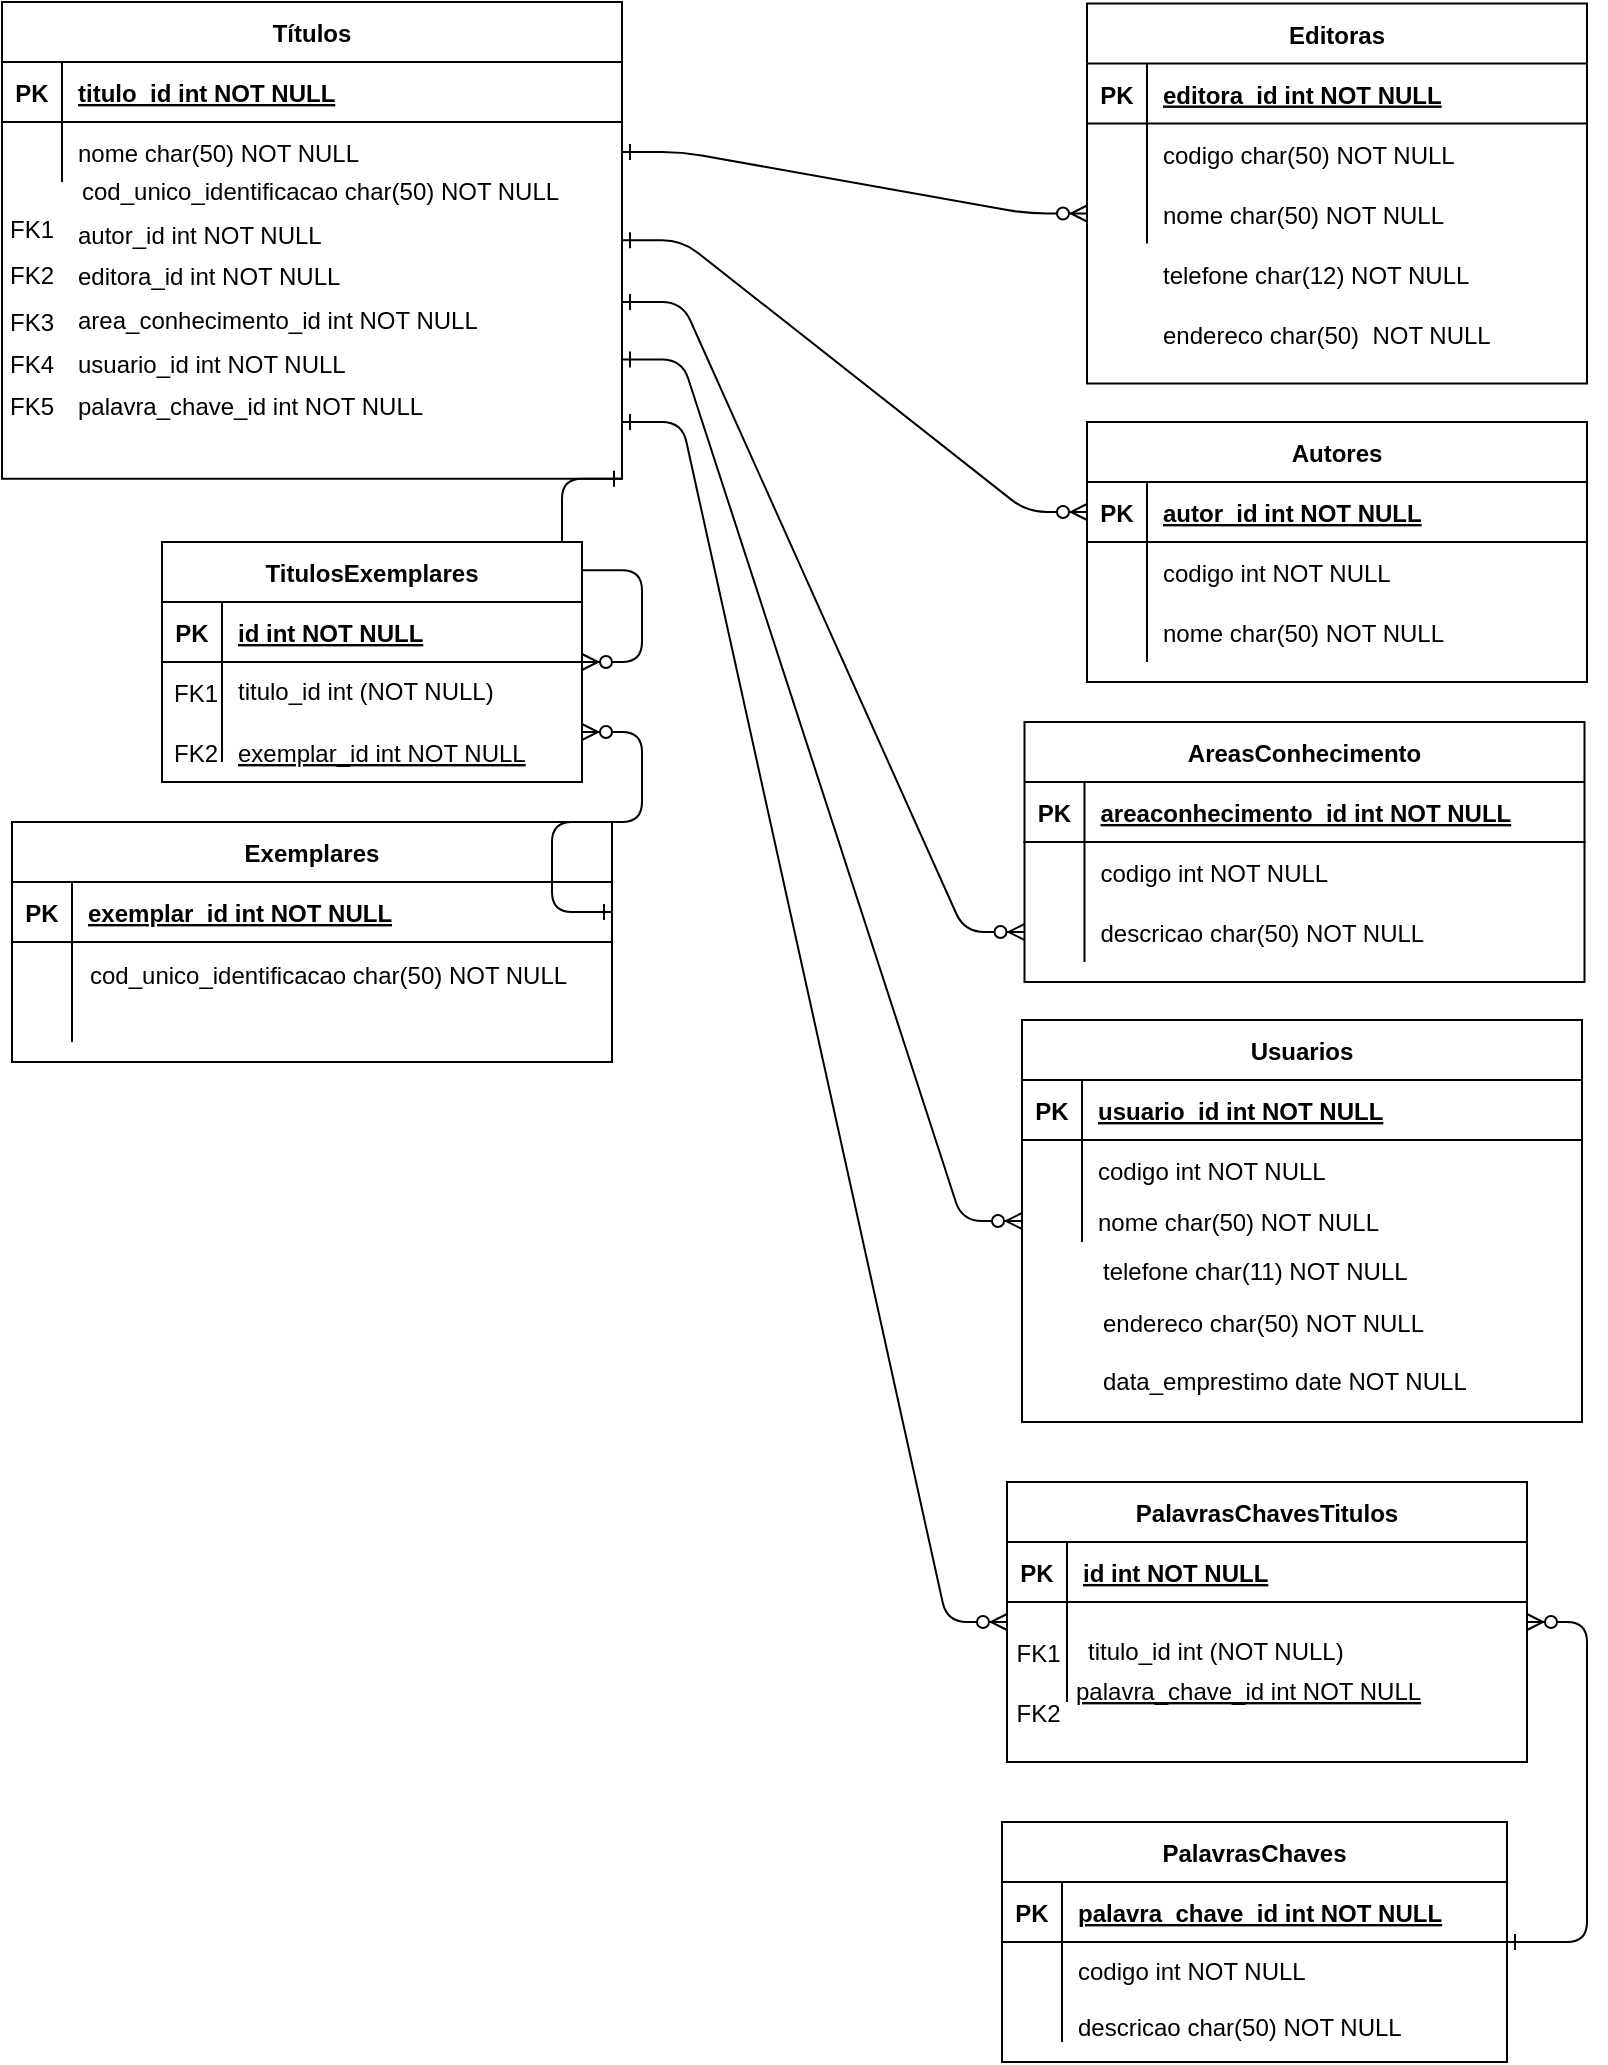 <mxfile version="13.5.3" type="github" pages="2">
  <diagram id="R2lEEEUBdFMjLlhIrx00" name="Page-1">
    <mxGraphModel dx="1102" dy="622" grid="1" gridSize="10" guides="1" tooltips="1" connect="1" arrows="1" fold="1" page="1" pageScale="1" pageWidth="850" pageHeight="1100" math="0" shadow="0" extFonts="Permanent Marker^https://fonts.googleapis.com/css?family=Permanent+Marker">
      <root>
        <mxCell id="0" />
        <mxCell id="1" parent="0" />
        <mxCell id="2pI7IWX8kXrqiCSa6rN7-24" value="" style="group" vertex="1" connectable="0" parent="1">
          <mxGeometry x="30" y="20" width="310" height="260" as="geometry" />
        </mxCell>
        <mxCell id="y-P4McXeMQRXRxNzkSaC-49" value="" style="group" vertex="1" connectable="0" parent="2pI7IWX8kXrqiCSa6rN7-24">
          <mxGeometry width="310" height="238.333" as="geometry" />
        </mxCell>
        <mxCell id="2pI7IWX8kXrqiCSa6rN7-5" value="FK1" style="shape=partialRectangle;overflow=hidden;connectable=0;fillColor=none;top=0;left=0;bottom=0;right=0;" vertex="1" parent="y-P4McXeMQRXRxNzkSaC-49">
          <mxGeometry y="96.667" width="30" height="32.5" as="geometry" />
        </mxCell>
        <mxCell id="2pI7IWX8kXrqiCSa6rN7-4" value="autor_id int NOT NULL" style="shape=partialRectangle;overflow=hidden;connectable=0;fillColor=none;top=0;left=0;bottom=0;right=0;align=left;spacingLeft=6;fontStyle=0" vertex="1" parent="y-P4McXeMQRXRxNzkSaC-49">
          <mxGeometry x="30" y="99.75" width="220" height="32.5" as="geometry" />
        </mxCell>
        <mxCell id="2pI7IWX8kXrqiCSa6rN7-6" value="FK2" style="shape=partialRectangle;overflow=hidden;connectable=0;fillColor=none;top=0;left=0;bottom=0;right=0;" vertex="1" parent="y-P4McXeMQRXRxNzkSaC-49">
          <mxGeometry y="119.917" width="30" height="32.5" as="geometry" />
        </mxCell>
        <mxCell id="2pI7IWX8kXrqiCSa6rN7-7" value="editora_id int NOT NULL" style="shape=partialRectangle;overflow=hidden;connectable=0;fillColor=none;top=0;left=0;bottom=0;right=0;align=left;spacingLeft=6;fontStyle=0" vertex="1" parent="y-P4McXeMQRXRxNzkSaC-49">
          <mxGeometry x="30" y="120" width="220" height="32.5" as="geometry" />
        </mxCell>
        <mxCell id="C-vyLk0tnHw3VtMMgP7b-23" value="Títulos" style="shape=table;startSize=30;container=1;collapsible=1;childLayout=tableLayout;fixedRows=1;rowLines=0;fontStyle=1;align=center;resizeLast=1;" parent="y-P4McXeMQRXRxNzkSaC-49" vertex="1">
          <mxGeometry width="310" height="238.333" as="geometry">
            <mxRectangle x="120" y="120" width="100" height="30" as="alternateBounds" />
          </mxGeometry>
        </mxCell>
        <mxCell id="C-vyLk0tnHw3VtMMgP7b-24" value="" style="shape=partialRectangle;collapsible=0;dropTarget=0;pointerEvents=0;fillColor=none;points=[[0,0.5],[1,0.5]];portConstraint=eastwest;top=0;left=0;right=0;bottom=1;" parent="C-vyLk0tnHw3VtMMgP7b-23" vertex="1">
          <mxGeometry y="30" width="310" height="30" as="geometry" />
        </mxCell>
        <mxCell id="C-vyLk0tnHw3VtMMgP7b-25" value="PK" style="shape=partialRectangle;overflow=hidden;connectable=0;fillColor=none;top=0;left=0;bottom=0;right=0;fontStyle=1;" parent="C-vyLk0tnHw3VtMMgP7b-24" vertex="1">
          <mxGeometry width="30" height="30" as="geometry" />
        </mxCell>
        <mxCell id="C-vyLk0tnHw3VtMMgP7b-26" value="titulo_id int NOT NULL " style="shape=partialRectangle;overflow=hidden;connectable=0;fillColor=none;top=0;left=0;bottom=0;right=0;align=left;spacingLeft=6;fontStyle=5;" parent="C-vyLk0tnHw3VtMMgP7b-24" vertex="1">
          <mxGeometry x="30" width="280" height="30" as="geometry" />
        </mxCell>
        <mxCell id="C-vyLk0tnHw3VtMMgP7b-27" value="" style="shape=partialRectangle;collapsible=0;dropTarget=0;pointerEvents=0;fillColor=none;points=[[0,0.5],[1,0.5]];portConstraint=eastwest;top=0;left=0;right=0;bottom=0;" parent="C-vyLk0tnHw3VtMMgP7b-23" vertex="1">
          <mxGeometry y="60" width="310" height="30" as="geometry" />
        </mxCell>
        <mxCell id="C-vyLk0tnHw3VtMMgP7b-28" value="" style="shape=partialRectangle;overflow=hidden;connectable=0;fillColor=none;top=0;left=0;bottom=0;right=0;" parent="C-vyLk0tnHw3VtMMgP7b-27" vertex="1">
          <mxGeometry width="30" height="30" as="geometry" />
        </mxCell>
        <mxCell id="C-vyLk0tnHw3VtMMgP7b-29" value="nome char(50) NOT NULL" style="shape=partialRectangle;overflow=hidden;connectable=0;fillColor=none;top=0;left=0;bottom=0;right=0;align=left;spacingLeft=6;" parent="C-vyLk0tnHw3VtMMgP7b-27" vertex="1">
          <mxGeometry x="30" width="280" height="30" as="geometry" />
        </mxCell>
        <mxCell id="2pI7IWX8kXrqiCSa6rN7-8" value="FK3" style="shape=partialRectangle;overflow=hidden;connectable=0;fillColor=none;top=0;left=0;bottom=0;right=0;" vertex="1" parent="y-P4McXeMQRXRxNzkSaC-49">
          <mxGeometry y="143.083" width="30" height="32.5" as="geometry" />
        </mxCell>
        <mxCell id="2pI7IWX8kXrqiCSa6rN7-9" value="area_conhecimento_id int NOT NULL" style="shape=partialRectangle;overflow=hidden;connectable=0;fillColor=none;top=0;left=0;bottom=0;right=0;align=left;spacingLeft=6;fontStyle=0" vertex="1" parent="y-P4McXeMQRXRxNzkSaC-49">
          <mxGeometry x="30" y="147.5" width="240" height="21.667" as="geometry" />
        </mxCell>
        <mxCell id="2pI7IWX8kXrqiCSa6rN7-23" value="cod_unico_identificacao char(50) NOT NULL" style="text;html=1;strokeColor=none;fillColor=none;align=left;verticalAlign=middle;whiteSpace=wrap;rounded=0;" vertex="1" parent="y-P4McXeMQRXRxNzkSaC-49">
          <mxGeometry x="38" y="84.25" width="262" height="21.667" as="geometry" />
        </mxCell>
        <mxCell id="y-P4McXeMQRXRxNzkSaC-47" value="FK4" style="shape=partialRectangle;overflow=hidden;connectable=0;fillColor=none;top=0;left=0;bottom=0;right=0;" vertex="1" parent="y-P4McXeMQRXRxNzkSaC-49">
          <mxGeometry y="164.333" width="30" height="32.5" as="geometry" />
        </mxCell>
        <mxCell id="y-P4McXeMQRXRxNzkSaC-48" value="usuario_id int NOT NULL" style="shape=partialRectangle;overflow=hidden;connectable=0;fillColor=none;top=0;left=0;bottom=0;right=0;align=left;spacingLeft=6;fontStyle=0" vertex="1" parent="y-P4McXeMQRXRxNzkSaC-49">
          <mxGeometry x="30" y="169.75" width="240" height="21.667" as="geometry" />
        </mxCell>
        <mxCell id="2pI7IWX8kXrqiCSa6rN7-46" value="" style="group;container=1;" vertex="1" connectable="0" parent="1">
          <mxGeometry x="35" y="430" width="300" height="120" as="geometry" />
        </mxCell>
        <mxCell id="2pI7IWX8kXrqiCSa6rN7-35" value="Exemplares" style="shape=table;startSize=30;container=1;collapsible=1;childLayout=tableLayout;fixedRows=1;rowLines=0;fontStyle=1;align=center;resizeLast=1;" vertex="1" parent="2pI7IWX8kXrqiCSa6rN7-46">
          <mxGeometry width="300" height="120" as="geometry" />
        </mxCell>
        <mxCell id="2pI7IWX8kXrqiCSa6rN7-36" value="" style="shape=partialRectangle;collapsible=0;dropTarget=0;pointerEvents=0;fillColor=none;points=[[0,0.5],[1,0.5]];portConstraint=eastwest;top=0;left=0;right=0;bottom=1;" vertex="1" parent="2pI7IWX8kXrqiCSa6rN7-35">
          <mxGeometry y="30" width="300" height="30" as="geometry" />
        </mxCell>
        <mxCell id="2pI7IWX8kXrqiCSa6rN7-37" value="PK" style="shape=partialRectangle;overflow=hidden;connectable=0;fillColor=none;top=0;left=0;bottom=0;right=0;fontStyle=1;" vertex="1" parent="2pI7IWX8kXrqiCSa6rN7-36">
          <mxGeometry width="30" height="30" as="geometry" />
        </mxCell>
        <mxCell id="2pI7IWX8kXrqiCSa6rN7-38" value="exemplar_id int NOT NULL " style="shape=partialRectangle;overflow=hidden;connectable=0;fillColor=none;top=0;left=0;bottom=0;right=0;align=left;spacingLeft=6;fontStyle=5;" vertex="1" parent="2pI7IWX8kXrqiCSa6rN7-36">
          <mxGeometry x="30" width="270" height="30" as="geometry" />
        </mxCell>
        <mxCell id="2pI7IWX8kXrqiCSa6rN7-39" value="" style="shape=partialRectangle;collapsible=0;dropTarget=0;pointerEvents=0;fillColor=none;points=[[0,0.5],[1,0.5]];portConstraint=eastwest;top=0;left=0;right=0;bottom=0;" vertex="1" parent="2pI7IWX8kXrqiCSa6rN7-35">
          <mxGeometry y="60" width="300" height="20" as="geometry" />
        </mxCell>
        <mxCell id="2pI7IWX8kXrqiCSa6rN7-40" value="" style="shape=partialRectangle;overflow=hidden;connectable=0;fillColor=none;top=0;left=0;bottom=0;right=0;" vertex="1" parent="2pI7IWX8kXrqiCSa6rN7-39">
          <mxGeometry width="30" height="20" as="geometry" />
        </mxCell>
        <mxCell id="2pI7IWX8kXrqiCSa6rN7-41" value="" style="shape=partialRectangle;overflow=hidden;connectable=0;fillColor=none;top=0;left=0;bottom=0;right=0;align=left;spacingLeft=6;" vertex="1" parent="2pI7IWX8kXrqiCSa6rN7-39">
          <mxGeometry x="30" width="270" height="20" as="geometry" />
        </mxCell>
        <mxCell id="2pI7IWX8kXrqiCSa6rN7-42" value="" style="shape=partialRectangle;collapsible=0;dropTarget=0;pointerEvents=0;fillColor=none;points=[[0,0.5],[1,0.5]];portConstraint=eastwest;top=0;left=0;right=0;bottom=0;" vertex="1" parent="2pI7IWX8kXrqiCSa6rN7-35">
          <mxGeometry y="80" width="300" height="30" as="geometry" />
        </mxCell>
        <mxCell id="2pI7IWX8kXrqiCSa6rN7-43" value="" style="shape=partialRectangle;overflow=hidden;connectable=0;fillColor=none;top=0;left=0;bottom=0;right=0;" vertex="1" parent="2pI7IWX8kXrqiCSa6rN7-42">
          <mxGeometry width="30" height="30" as="geometry" />
        </mxCell>
        <mxCell id="2pI7IWX8kXrqiCSa6rN7-44" value="" style="shape=partialRectangle;overflow=hidden;connectable=0;fillColor=none;top=0;left=0;bottom=0;right=0;align=left;spacingLeft=6;" vertex="1" parent="2pI7IWX8kXrqiCSa6rN7-42">
          <mxGeometry x="30" width="270" height="30" as="geometry" />
        </mxCell>
        <mxCell id="2pI7IWX8kXrqiCSa6rN7-45" value="cod_unico_identificacao char(50) NOT NULL" style="text;html=1;strokeColor=none;fillColor=none;align=left;verticalAlign=middle;whiteSpace=wrap;rounded=0;" vertex="1" parent="2pI7IWX8kXrqiCSa6rN7-46">
          <mxGeometry x="37" y="67" width="262" height="20" as="geometry" />
        </mxCell>
        <mxCell id="y-P4McXeMQRXRxNzkSaC-3" value="" style="group" vertex="1" connectable="0" parent="1">
          <mxGeometry x="572.5" y="20.75" width="255" height="190" as="geometry" />
        </mxCell>
        <mxCell id="2pI7IWX8kXrqiCSa6rN7-48" value="Editoras" style="shape=table;startSize=30;container=1;collapsible=1;childLayout=tableLayout;fixedRows=1;rowLines=0;fontStyle=1;align=center;resizeLast=1;" vertex="1" parent="y-P4McXeMQRXRxNzkSaC-3">
          <mxGeometry width="250" height="190" as="geometry" />
        </mxCell>
        <mxCell id="2pI7IWX8kXrqiCSa6rN7-49" value="" style="shape=partialRectangle;collapsible=0;dropTarget=0;pointerEvents=0;fillColor=none;points=[[0,0.5],[1,0.5]];portConstraint=eastwest;top=0;left=0;right=0;bottom=1;" vertex="1" parent="2pI7IWX8kXrqiCSa6rN7-48">
          <mxGeometry y="30" width="250" height="30" as="geometry" />
        </mxCell>
        <mxCell id="2pI7IWX8kXrqiCSa6rN7-50" value="PK" style="shape=partialRectangle;overflow=hidden;connectable=0;fillColor=none;top=0;left=0;bottom=0;right=0;fontStyle=1;" vertex="1" parent="2pI7IWX8kXrqiCSa6rN7-49">
          <mxGeometry width="30" height="30" as="geometry" />
        </mxCell>
        <mxCell id="2pI7IWX8kXrqiCSa6rN7-51" value="editora_id int NOT NULL " style="shape=partialRectangle;overflow=hidden;connectable=0;fillColor=none;top=0;left=0;bottom=0;right=0;align=left;spacingLeft=6;fontStyle=5;" vertex="1" parent="2pI7IWX8kXrqiCSa6rN7-49">
          <mxGeometry x="30" width="220" height="30" as="geometry" />
        </mxCell>
        <mxCell id="2pI7IWX8kXrqiCSa6rN7-52" value="" style="shape=partialRectangle;collapsible=0;dropTarget=0;pointerEvents=0;fillColor=none;points=[[0,0.5],[1,0.5]];portConstraint=eastwest;top=0;left=0;right=0;bottom=0;" vertex="1" parent="2pI7IWX8kXrqiCSa6rN7-48">
          <mxGeometry y="60" width="250" height="30" as="geometry" />
        </mxCell>
        <mxCell id="2pI7IWX8kXrqiCSa6rN7-53" value="" style="shape=partialRectangle;overflow=hidden;connectable=0;fillColor=none;top=0;left=0;bottom=0;right=0;" vertex="1" parent="2pI7IWX8kXrqiCSa6rN7-52">
          <mxGeometry width="30" height="30" as="geometry" />
        </mxCell>
        <mxCell id="2pI7IWX8kXrqiCSa6rN7-54" value="codigo char(50) NOT NULL" style="shape=partialRectangle;overflow=hidden;connectable=0;fillColor=none;top=0;left=0;bottom=0;right=0;align=left;spacingLeft=6;" vertex="1" parent="2pI7IWX8kXrqiCSa6rN7-52">
          <mxGeometry x="30" width="220" height="30" as="geometry" />
        </mxCell>
        <mxCell id="2pI7IWX8kXrqiCSa6rN7-55" value="" style="shape=partialRectangle;collapsible=0;dropTarget=0;pointerEvents=0;fillColor=none;points=[[0,0.5],[1,0.5]];portConstraint=eastwest;top=0;left=0;right=0;bottom=0;" vertex="1" parent="2pI7IWX8kXrqiCSa6rN7-48">
          <mxGeometry y="90" width="250" height="30" as="geometry" />
        </mxCell>
        <mxCell id="2pI7IWX8kXrqiCSa6rN7-56" value="" style="shape=partialRectangle;overflow=hidden;connectable=0;fillColor=none;top=0;left=0;bottom=0;right=0;" vertex="1" parent="2pI7IWX8kXrqiCSa6rN7-55">
          <mxGeometry width="30" height="30" as="geometry" />
        </mxCell>
        <mxCell id="2pI7IWX8kXrqiCSa6rN7-57" value="nome char(50) NOT NULL" style="shape=partialRectangle;overflow=hidden;connectable=0;fillColor=none;top=0;left=0;bottom=0;right=0;align=left;spacingLeft=6;" vertex="1" parent="2pI7IWX8kXrqiCSa6rN7-55">
          <mxGeometry x="30" width="220" height="30" as="geometry" />
        </mxCell>
        <mxCell id="y-P4McXeMQRXRxNzkSaC-1" value="telefone char(12) NOT NULL" style="shape=partialRectangle;overflow=hidden;connectable=0;fillColor=none;top=0;left=0;bottom=0;right=0;align=left;spacingLeft=6;" vertex="1" parent="y-P4McXeMQRXRxNzkSaC-3">
          <mxGeometry x="30" y="120" width="220" height="30" as="geometry" />
        </mxCell>
        <mxCell id="y-P4McXeMQRXRxNzkSaC-2" value="endereco char(50)  NOT NULL" style="shape=partialRectangle;overflow=hidden;connectable=0;fillColor=none;top=0;left=0;bottom=0;right=0;align=left;spacingLeft=6;" vertex="1" parent="y-P4McXeMQRXRxNzkSaC-3">
          <mxGeometry x="30" y="150" width="220" height="30" as="geometry" />
        </mxCell>
        <mxCell id="y-P4McXeMQRXRxNzkSaC-14" value="" style="edgeStyle=entityRelationEdgeStyle;endArrow=ERzeroToMany;startArrow=ERone;endFill=1;startFill=0;exitX=1;exitY=0.5;exitDx=0;exitDy=0;" edge="1" parent="1" source="C-vyLk0tnHw3VtMMgP7b-23" target="2pI7IWX8kXrqiCSa6rN7-26">
          <mxGeometry width="100" height="100" relative="1" as="geometry">
            <mxPoint x="390" y="420" as="sourcePoint" />
            <mxPoint x="550" y="230" as="targetPoint" />
          </mxGeometry>
        </mxCell>
        <mxCell id="y-P4McXeMQRXRxNzkSaC-15" value="" style="edgeStyle=entityRelationEdgeStyle;endArrow=ERzeroToMany;startArrow=ERone;endFill=1;startFill=0;exitX=1;exitY=0.5;exitDx=0;exitDy=0;" edge="1" parent="1" source="C-vyLk0tnHw3VtMMgP7b-27" target="2pI7IWX8kXrqiCSa6rN7-55">
          <mxGeometry width="100" height="100" relative="1" as="geometry">
            <mxPoint x="350" y="355" as="sourcePoint" />
            <mxPoint x="430" y="50" as="targetPoint" />
          </mxGeometry>
        </mxCell>
        <mxCell id="y-P4McXeMQRXRxNzkSaC-16" value="" style="edgeStyle=entityRelationEdgeStyle;endArrow=ERzeroToMany;startArrow=ERone;endFill=1;startFill=0;entryX=0;entryY=0.5;entryDx=0;entryDy=0;" edge="1" parent="1" target="y-P4McXeMQRXRxNzkSaC-11">
          <mxGeometry width="100" height="100" relative="1" as="geometry">
            <mxPoint x="340" y="170" as="sourcePoint" />
            <mxPoint x="538.5" y="580" as="targetPoint" />
          </mxGeometry>
        </mxCell>
        <mxCell id="y-P4McXeMQRXRxNzkSaC-29" value="" style="edgeStyle=entityRelationEdgeStyle;endArrow=ERzeroToMany;startArrow=ERone;endFill=1;startFill=0;exitX=1;exitY=1;exitDx=0;exitDy=0;" edge="1" parent="1" source="C-vyLk0tnHw3VtMMgP7b-23" target="y-P4McXeMQRXRxNzkSaC-17">
          <mxGeometry width="100" height="100" relative="1" as="geometry">
            <mxPoint x="350" y="187.5" as="sourcePoint" />
            <mxPoint x="550" y="635" as="targetPoint" />
          </mxGeometry>
        </mxCell>
        <mxCell id="y-P4McXeMQRXRxNzkSaC-30" value="" style="edgeStyle=entityRelationEdgeStyle;endArrow=ERzeroToMany;startArrow=ERone;endFill=1;startFill=0;exitX=1;exitY=0.5;exitDx=0;exitDy=0;" edge="1" parent="1" source="2pI7IWX8kXrqiCSa6rN7-36" target="y-P4McXeMQRXRxNzkSaC-24">
          <mxGeometry width="100" height="100" relative="1" as="geometry">
            <mxPoint x="350" y="240" as="sourcePoint" />
            <mxPoint x="320" y="385" as="targetPoint" />
          </mxGeometry>
        </mxCell>
        <mxCell id="y-P4McXeMQRXRxNzkSaC-33" value="" style="group" vertex="1" connectable="0" parent="1">
          <mxGeometry x="110" y="290" width="210" height="120" as="geometry" />
        </mxCell>
        <mxCell id="y-P4McXeMQRXRxNzkSaC-27" value="titulo_id int (NOT NULL)" style="text;html=1;strokeColor=none;fillColor=none;align=left;verticalAlign=middle;whiteSpace=wrap;rounded=0;" vertex="1" parent="y-P4McXeMQRXRxNzkSaC-33">
          <mxGeometry x="36" y="65" width="164" height="20" as="geometry" />
        </mxCell>
        <mxCell id="y-P4McXeMQRXRxNzkSaC-28" value="exemplar_id int NOT NULL " style="shape=partialRectangle;overflow=hidden;connectable=0;fillColor=none;top=0;left=0;bottom=0;right=0;align=left;spacingLeft=6;fontStyle=4;" vertex="1" parent="y-P4McXeMQRXRxNzkSaC-33">
          <mxGeometry x="30" y="90" width="170" height="30" as="geometry" />
        </mxCell>
        <mxCell id="y-P4McXeMQRXRxNzkSaC-17" value="TitulosExemplares" style="shape=table;startSize=30;container=1;collapsible=1;childLayout=tableLayout;fixedRows=1;rowLines=0;fontStyle=1;align=center;resizeLast=1;" vertex="1" parent="y-P4McXeMQRXRxNzkSaC-33">
          <mxGeometry width="210" height="120" as="geometry" />
        </mxCell>
        <mxCell id="y-P4McXeMQRXRxNzkSaC-18" value="" style="shape=partialRectangle;collapsible=0;dropTarget=0;pointerEvents=0;fillColor=none;points=[[0,0.5],[1,0.5]];portConstraint=eastwest;top=0;left=0;right=0;bottom=1;" vertex="1" parent="y-P4McXeMQRXRxNzkSaC-17">
          <mxGeometry y="30" width="210" height="30" as="geometry" />
        </mxCell>
        <mxCell id="y-P4McXeMQRXRxNzkSaC-19" value="PK" style="shape=partialRectangle;overflow=hidden;connectable=0;fillColor=none;top=0;left=0;bottom=0;right=0;fontStyle=1;" vertex="1" parent="y-P4McXeMQRXRxNzkSaC-18">
          <mxGeometry width="30" height="30" as="geometry" />
        </mxCell>
        <mxCell id="y-P4McXeMQRXRxNzkSaC-20" value="id int NOT NULL " style="shape=partialRectangle;overflow=hidden;connectable=0;fillColor=none;top=0;left=0;bottom=0;right=0;align=left;spacingLeft=6;fontStyle=5;" vertex="1" parent="y-P4McXeMQRXRxNzkSaC-18">
          <mxGeometry x="30" width="180" height="30" as="geometry" />
        </mxCell>
        <mxCell id="y-P4McXeMQRXRxNzkSaC-21" value="" style="shape=partialRectangle;collapsible=0;dropTarget=0;pointerEvents=0;fillColor=none;points=[[0,0.5],[1,0.5]];portConstraint=eastwest;top=0;left=0;right=0;bottom=0;" vertex="1" parent="y-P4McXeMQRXRxNzkSaC-17">
          <mxGeometry y="60" width="210" height="20" as="geometry" />
        </mxCell>
        <mxCell id="y-P4McXeMQRXRxNzkSaC-22" value="" style="shape=partialRectangle;overflow=hidden;connectable=0;fillColor=none;top=0;left=0;bottom=0;right=0;" vertex="1" parent="y-P4McXeMQRXRxNzkSaC-21">
          <mxGeometry width="30" height="20" as="geometry" />
        </mxCell>
        <mxCell id="y-P4McXeMQRXRxNzkSaC-23" value="" style="shape=partialRectangle;overflow=hidden;connectable=0;fillColor=none;top=0;left=0;bottom=0;right=0;align=left;spacingLeft=6;" vertex="1" parent="y-P4McXeMQRXRxNzkSaC-21">
          <mxGeometry x="30" width="180" height="20" as="geometry" />
        </mxCell>
        <mxCell id="y-P4McXeMQRXRxNzkSaC-24" value="" style="shape=partialRectangle;collapsible=0;dropTarget=0;pointerEvents=0;fillColor=none;points=[[0,0.5],[1,0.5]];portConstraint=eastwest;top=0;left=0;right=0;bottom=0;" vertex="1" parent="y-P4McXeMQRXRxNzkSaC-17">
          <mxGeometry y="80" width="210" height="30" as="geometry" />
        </mxCell>
        <mxCell id="y-P4McXeMQRXRxNzkSaC-25" value="" style="shape=partialRectangle;overflow=hidden;connectable=0;fillColor=none;top=0;left=0;bottom=0;right=0;" vertex="1" parent="y-P4McXeMQRXRxNzkSaC-24">
          <mxGeometry width="30" height="30" as="geometry" />
        </mxCell>
        <mxCell id="y-P4McXeMQRXRxNzkSaC-26" value="" style="shape=partialRectangle;overflow=hidden;connectable=0;fillColor=none;top=0;left=0;bottom=0;right=0;align=left;spacingLeft=6;" vertex="1" parent="y-P4McXeMQRXRxNzkSaC-24">
          <mxGeometry x="30" width="180" height="30" as="geometry" />
        </mxCell>
        <mxCell id="y-P4McXeMQRXRxNzkSaC-34" value="FK1" style="shape=partialRectangle;overflow=hidden;connectable=0;fillColor=none;top=0;left=0;bottom=0;right=0;" vertex="1" parent="y-P4McXeMQRXRxNzkSaC-33">
          <mxGeometry x="2" y="60" width="30" height="30" as="geometry" />
        </mxCell>
        <mxCell id="y-P4McXeMQRXRxNzkSaC-35" value="FK2" style="shape=partialRectangle;overflow=hidden;connectable=0;fillColor=none;top=0;left=0;bottom=0;right=0;" vertex="1" parent="y-P4McXeMQRXRxNzkSaC-33">
          <mxGeometry x="2" y="90" width="30" height="30" as="geometry" />
        </mxCell>
        <mxCell id="y-P4McXeMQRXRxNzkSaC-50" value="" style="edgeStyle=entityRelationEdgeStyle;endArrow=ERzeroToMany;startArrow=ERone;endFill=1;startFill=0;entryX=0;entryY=0.5;entryDx=0;entryDy=0;exitX=1;exitY=0.75;exitDx=0;exitDy=0;" edge="1" parent="1" source="C-vyLk0tnHw3VtMMgP7b-23" target="y-P4McXeMQRXRxNzkSaC-43">
          <mxGeometry width="100" height="100" relative="1" as="geometry">
            <mxPoint x="340" y="220" as="sourcePoint" />
            <mxPoint x="552.5" y="475" as="targetPoint" />
          </mxGeometry>
        </mxCell>
        <mxCell id="y-P4McXeMQRXRxNzkSaC-54" value="FK5" style="shape=partialRectangle;overflow=hidden;connectable=0;fillColor=none;top=0;left=0;bottom=0;right=0;" vertex="1" parent="1">
          <mxGeometry x="30" y="205.333" width="30" height="32.5" as="geometry" />
        </mxCell>
        <mxCell id="y-P4McXeMQRXRxNzkSaC-55" value="palavra_chave_id int NOT NULL" style="shape=partialRectangle;overflow=hidden;connectable=0;fillColor=none;top=0;left=0;bottom=0;right=0;align=left;spacingLeft=6;fontStyle=0" vertex="1" parent="1">
          <mxGeometry x="60" y="210.75" width="240" height="21.667" as="geometry" />
        </mxCell>
        <mxCell id="y-P4McXeMQRXRxNzkSaC-66" value="" style="edgeStyle=entityRelationEdgeStyle;endArrow=ERzeroToMany;startArrow=ERone;endFill=1;startFill=0;" edge="1" parent="1" target="y-P4McXeMQRXRxNzkSaC-73">
          <mxGeometry width="100" height="100" relative="1" as="geometry">
            <mxPoint x="340" y="230" as="sourcePoint" />
            <mxPoint x="552.5" y="625" as="targetPoint" />
          </mxGeometry>
        </mxCell>
        <mxCell id="2pI7IWX8kXrqiCSa6rN7-25" value="Autores" style="shape=table;startSize=30;container=1;collapsible=1;childLayout=tableLayout;fixedRows=1;rowLines=0;fontStyle=1;align=center;resizeLast=1;" vertex="1" parent="1">
          <mxGeometry x="572.5" y="230" width="250" height="130" as="geometry" />
        </mxCell>
        <mxCell id="2pI7IWX8kXrqiCSa6rN7-26" value="" style="shape=partialRectangle;collapsible=0;dropTarget=0;pointerEvents=0;fillColor=none;points=[[0,0.5],[1,0.5]];portConstraint=eastwest;top=0;left=0;right=0;bottom=1;" vertex="1" parent="2pI7IWX8kXrqiCSa6rN7-25">
          <mxGeometry y="30" width="250" height="30" as="geometry" />
        </mxCell>
        <mxCell id="2pI7IWX8kXrqiCSa6rN7-27" value="PK" style="shape=partialRectangle;overflow=hidden;connectable=0;fillColor=none;top=0;left=0;bottom=0;right=0;fontStyle=1;" vertex="1" parent="2pI7IWX8kXrqiCSa6rN7-26">
          <mxGeometry width="30" height="30" as="geometry" />
        </mxCell>
        <mxCell id="2pI7IWX8kXrqiCSa6rN7-28" value="autor_id int NOT NULL " style="shape=partialRectangle;overflow=hidden;connectable=0;fillColor=none;top=0;left=0;bottom=0;right=0;align=left;spacingLeft=6;fontStyle=5;" vertex="1" parent="2pI7IWX8kXrqiCSa6rN7-26">
          <mxGeometry x="30" width="220" height="30" as="geometry" />
        </mxCell>
        <mxCell id="2pI7IWX8kXrqiCSa6rN7-29" value="" style="shape=partialRectangle;collapsible=0;dropTarget=0;pointerEvents=0;fillColor=none;points=[[0,0.5],[1,0.5]];portConstraint=eastwest;top=0;left=0;right=0;bottom=0;" vertex="1" parent="2pI7IWX8kXrqiCSa6rN7-25">
          <mxGeometry y="60" width="250" height="30" as="geometry" />
        </mxCell>
        <mxCell id="2pI7IWX8kXrqiCSa6rN7-30" value="" style="shape=partialRectangle;overflow=hidden;connectable=0;fillColor=none;top=0;left=0;bottom=0;right=0;" vertex="1" parent="2pI7IWX8kXrqiCSa6rN7-29">
          <mxGeometry width="30" height="30" as="geometry" />
        </mxCell>
        <mxCell id="2pI7IWX8kXrqiCSa6rN7-31" value="codigo int NOT NULL" style="shape=partialRectangle;overflow=hidden;connectable=0;fillColor=none;top=0;left=0;bottom=0;right=0;align=left;spacingLeft=6;" vertex="1" parent="2pI7IWX8kXrqiCSa6rN7-29">
          <mxGeometry x="30" width="220" height="30" as="geometry" />
        </mxCell>
        <mxCell id="2pI7IWX8kXrqiCSa6rN7-32" value="" style="shape=partialRectangle;collapsible=0;dropTarget=0;pointerEvents=0;fillColor=none;points=[[0,0.5],[1,0.5]];portConstraint=eastwest;top=0;left=0;right=0;bottom=0;" vertex="1" parent="2pI7IWX8kXrqiCSa6rN7-25">
          <mxGeometry y="90" width="250" height="30" as="geometry" />
        </mxCell>
        <mxCell id="2pI7IWX8kXrqiCSa6rN7-33" value="" style="shape=partialRectangle;overflow=hidden;connectable=0;fillColor=none;top=0;left=0;bottom=0;right=0;" vertex="1" parent="2pI7IWX8kXrqiCSa6rN7-32">
          <mxGeometry width="30" height="30" as="geometry" />
        </mxCell>
        <mxCell id="2pI7IWX8kXrqiCSa6rN7-34" value="nome char(50) NOT NULL" style="shape=partialRectangle;overflow=hidden;connectable=0;fillColor=none;top=0;left=0;bottom=0;right=0;align=left;spacingLeft=6;" vertex="1" parent="2pI7IWX8kXrqiCSa6rN7-32">
          <mxGeometry x="30" width="220" height="30" as="geometry" />
        </mxCell>
        <mxCell id="y-P4McXeMQRXRxNzkSaC-69" value="" style="group" vertex="1" connectable="0" parent="1">
          <mxGeometry x="530" y="930" width="252.5" height="120" as="geometry" />
        </mxCell>
        <mxCell id="y-P4McXeMQRXRxNzkSaC-56" value="PalavrasChaves" style="shape=table;startSize=30;container=1;collapsible=1;childLayout=tableLayout;fixedRows=1;rowLines=0;fontStyle=1;align=center;resizeLast=1;" vertex="1" parent="y-P4McXeMQRXRxNzkSaC-69">
          <mxGeometry width="252.5" height="120" as="geometry" />
        </mxCell>
        <mxCell id="y-P4McXeMQRXRxNzkSaC-57" value="" style="shape=partialRectangle;collapsible=0;dropTarget=0;pointerEvents=0;fillColor=none;points=[[0,0.5],[1,0.5]];portConstraint=eastwest;top=0;left=0;right=0;bottom=1;" vertex="1" parent="y-P4McXeMQRXRxNzkSaC-56">
          <mxGeometry y="30" width="252.5" height="30" as="geometry" />
        </mxCell>
        <mxCell id="y-P4McXeMQRXRxNzkSaC-58" value="PK" style="shape=partialRectangle;overflow=hidden;connectable=0;fillColor=none;top=0;left=0;bottom=0;right=0;fontStyle=1;" vertex="1" parent="y-P4McXeMQRXRxNzkSaC-57">
          <mxGeometry width="30" height="30" as="geometry" />
        </mxCell>
        <mxCell id="y-P4McXeMQRXRxNzkSaC-59" value="palavra_chave_id int NOT NULL " style="shape=partialRectangle;overflow=hidden;connectable=0;fillColor=none;top=0;left=0;bottom=0;right=0;align=left;spacingLeft=6;fontStyle=5;" vertex="1" parent="y-P4McXeMQRXRxNzkSaC-57">
          <mxGeometry x="30" width="222.5" height="30" as="geometry" />
        </mxCell>
        <mxCell id="y-P4McXeMQRXRxNzkSaC-60" value="" style="shape=partialRectangle;collapsible=0;dropTarget=0;pointerEvents=0;fillColor=none;points=[[0,0.5],[1,0.5]];portConstraint=eastwest;top=0;left=0;right=0;bottom=0;" vertex="1" parent="y-P4McXeMQRXRxNzkSaC-56">
          <mxGeometry y="60" width="252.5" height="20" as="geometry" />
        </mxCell>
        <mxCell id="y-P4McXeMQRXRxNzkSaC-61" value="" style="shape=partialRectangle;overflow=hidden;connectable=0;fillColor=none;top=0;left=0;bottom=0;right=0;" vertex="1" parent="y-P4McXeMQRXRxNzkSaC-60">
          <mxGeometry width="30" height="20" as="geometry" />
        </mxCell>
        <mxCell id="y-P4McXeMQRXRxNzkSaC-62" value="" style="shape=partialRectangle;overflow=hidden;connectable=0;fillColor=none;top=0;left=0;bottom=0;right=0;align=left;spacingLeft=6;" vertex="1" parent="y-P4McXeMQRXRxNzkSaC-60">
          <mxGeometry x="30" width="222.5" height="20" as="geometry" />
        </mxCell>
        <mxCell id="y-P4McXeMQRXRxNzkSaC-63" value="" style="shape=partialRectangle;collapsible=0;dropTarget=0;pointerEvents=0;fillColor=none;points=[[0,0.5],[1,0.5]];portConstraint=eastwest;top=0;left=0;right=0;bottom=0;" vertex="1" parent="y-P4McXeMQRXRxNzkSaC-56">
          <mxGeometry y="80" width="252.5" height="30" as="geometry" />
        </mxCell>
        <mxCell id="y-P4McXeMQRXRxNzkSaC-64" value="" style="shape=partialRectangle;overflow=hidden;connectable=0;fillColor=none;top=0;left=0;bottom=0;right=0;" vertex="1" parent="y-P4McXeMQRXRxNzkSaC-63">
          <mxGeometry width="30" height="30" as="geometry" />
        </mxCell>
        <mxCell id="y-P4McXeMQRXRxNzkSaC-65" value="" style="shape=partialRectangle;overflow=hidden;connectable=0;fillColor=none;top=0;left=0;bottom=0;right=0;align=left;spacingLeft=6;" vertex="1" parent="y-P4McXeMQRXRxNzkSaC-63">
          <mxGeometry x="30" width="222.5" height="30" as="geometry" />
        </mxCell>
        <mxCell id="y-P4McXeMQRXRxNzkSaC-67" value="codigo int NOT NULL" style="shape=partialRectangle;overflow=hidden;connectable=0;fillColor=none;top=0;left=0;bottom=0;right=0;align=left;spacingLeft=6;" vertex="1" parent="y-P4McXeMQRXRxNzkSaC-69">
          <mxGeometry x="30" y="59" width="200" height="30" as="geometry" />
        </mxCell>
        <mxCell id="y-P4McXeMQRXRxNzkSaC-68" value="descricao char(50) NOT NULL" style="shape=partialRectangle;overflow=hidden;connectable=0;fillColor=none;top=0;left=0;bottom=0;right=0;align=left;spacingLeft=6;" vertex="1" parent="y-P4McXeMQRXRxNzkSaC-69">
          <mxGeometry x="30" y="87" width="200" height="30" as="geometry" />
        </mxCell>
        <mxCell id="y-P4McXeMQRXRxNzkSaC-85" value="" style="group" vertex="1" connectable="0" parent="1">
          <mxGeometry x="551.25" y="760" width="260" height="140" as="geometry" />
        </mxCell>
        <mxCell id="y-P4McXeMQRXRxNzkSaC-73" value="PalavrasChavesTitulos" style="shape=table;startSize=30;container=1;collapsible=1;childLayout=tableLayout;fixedRows=1;rowLines=0;fontStyle=1;align=center;resizeLast=1;" vertex="1" parent="y-P4McXeMQRXRxNzkSaC-85">
          <mxGeometry x="-18.75" width="260" height="140" as="geometry" />
        </mxCell>
        <mxCell id="y-P4McXeMQRXRxNzkSaC-74" value="" style="shape=partialRectangle;collapsible=0;dropTarget=0;pointerEvents=0;fillColor=none;points=[[0,0.5],[1,0.5]];portConstraint=eastwest;top=0;left=0;right=0;bottom=1;" vertex="1" parent="y-P4McXeMQRXRxNzkSaC-73">
          <mxGeometry y="30" width="260" height="30" as="geometry" />
        </mxCell>
        <mxCell id="y-P4McXeMQRXRxNzkSaC-75" value="PK" style="shape=partialRectangle;overflow=hidden;connectable=0;fillColor=none;top=0;left=0;bottom=0;right=0;fontStyle=1;" vertex="1" parent="y-P4McXeMQRXRxNzkSaC-74">
          <mxGeometry width="30" height="30" as="geometry" />
        </mxCell>
        <mxCell id="y-P4McXeMQRXRxNzkSaC-76" value="id int NOT NULL " style="shape=partialRectangle;overflow=hidden;connectable=0;fillColor=none;top=0;left=0;bottom=0;right=0;align=left;spacingLeft=6;fontStyle=5;" vertex="1" parent="y-P4McXeMQRXRxNzkSaC-74">
          <mxGeometry x="30" width="230" height="30" as="geometry" />
        </mxCell>
        <mxCell id="y-P4McXeMQRXRxNzkSaC-77" value="" style="shape=partialRectangle;collapsible=0;dropTarget=0;pointerEvents=0;fillColor=none;points=[[0,0.5],[1,0.5]];portConstraint=eastwest;top=0;left=0;right=0;bottom=0;" vertex="1" parent="y-P4McXeMQRXRxNzkSaC-73">
          <mxGeometry y="60" width="260" height="20" as="geometry" />
        </mxCell>
        <mxCell id="y-P4McXeMQRXRxNzkSaC-78" value="" style="shape=partialRectangle;overflow=hidden;connectable=0;fillColor=none;top=0;left=0;bottom=0;right=0;" vertex="1" parent="y-P4McXeMQRXRxNzkSaC-77">
          <mxGeometry width="30" height="20" as="geometry" />
        </mxCell>
        <mxCell id="y-P4McXeMQRXRxNzkSaC-79" value="" style="shape=partialRectangle;overflow=hidden;connectable=0;fillColor=none;top=0;left=0;bottom=0;right=0;align=left;spacingLeft=6;" vertex="1" parent="y-P4McXeMQRXRxNzkSaC-77">
          <mxGeometry x="30" width="230" height="20" as="geometry" />
        </mxCell>
        <mxCell id="y-P4McXeMQRXRxNzkSaC-80" value="" style="shape=partialRectangle;collapsible=0;dropTarget=0;pointerEvents=0;fillColor=none;points=[[0,0.5],[1,0.5]];portConstraint=eastwest;top=0;left=0;right=0;bottom=0;" vertex="1" parent="y-P4McXeMQRXRxNzkSaC-73">
          <mxGeometry y="80" width="260" height="30" as="geometry" />
        </mxCell>
        <mxCell id="y-P4McXeMQRXRxNzkSaC-81" value="" style="shape=partialRectangle;overflow=hidden;connectable=0;fillColor=none;top=0;left=0;bottom=0;right=0;" vertex="1" parent="y-P4McXeMQRXRxNzkSaC-80">
          <mxGeometry width="30" height="30" as="geometry" />
        </mxCell>
        <mxCell id="y-P4McXeMQRXRxNzkSaC-82" value="" style="shape=partialRectangle;overflow=hidden;connectable=0;fillColor=none;top=0;left=0;bottom=0;right=0;align=left;spacingLeft=6;" vertex="1" parent="y-P4McXeMQRXRxNzkSaC-80">
          <mxGeometry x="30" width="230" height="30" as="geometry" />
        </mxCell>
        <mxCell id="y-P4McXeMQRXRxNzkSaC-71" value="titulo_id int (NOT NULL)" style="text;html=1;strokeColor=none;fillColor=none;align=left;verticalAlign=middle;whiteSpace=wrap;rounded=0;" vertex="1" parent="y-P4McXeMQRXRxNzkSaC-85">
          <mxGeometry x="20" y="75" width="164" height="20" as="geometry" />
        </mxCell>
        <mxCell id="y-P4McXeMQRXRxNzkSaC-83" value="FK1" style="shape=partialRectangle;overflow=hidden;connectable=0;fillColor=none;top=0;left=0;bottom=0;right=0;" vertex="1" parent="y-P4McXeMQRXRxNzkSaC-85">
          <mxGeometry x="-18" y="70" width="30" height="30" as="geometry" />
        </mxCell>
        <mxCell id="y-P4McXeMQRXRxNzkSaC-84" value="FK2" style="shape=partialRectangle;overflow=hidden;connectable=0;fillColor=none;top=0;left=0;bottom=0;right=0;" vertex="1" parent="y-P4McXeMQRXRxNzkSaC-85">
          <mxGeometry x="-18" y="100" width="30" height="30" as="geometry" />
        </mxCell>
        <mxCell id="y-P4McXeMQRXRxNzkSaC-88" value="" style="edgeStyle=entityRelationEdgeStyle;endArrow=ERzeroToMany;startArrow=ERone;endFill=1;startFill=0;" edge="1" parent="1" source="y-P4McXeMQRXRxNzkSaC-56" target="y-P4McXeMQRXRxNzkSaC-73">
          <mxGeometry width="100" height="100" relative="1" as="geometry">
            <mxPoint x="345" y="910" as="sourcePoint" />
            <mxPoint x="330" y="820" as="targetPoint" />
          </mxGeometry>
        </mxCell>
        <mxCell id="y-P4McXeMQRXRxNzkSaC-89" value="" style="group" vertex="1" connectable="0" parent="1">
          <mxGeometry x="559" y="849" width="210" height="30" as="geometry" />
        </mxCell>
        <mxCell id="y-P4McXeMQRXRxNzkSaC-72" value="palavra_chave_id int NOT NULL " style="shape=partialRectangle;overflow=hidden;connectable=0;fillColor=none;top=0;left=0;bottom=0;right=0;align=left;spacingLeft=6;fontStyle=4;" vertex="1" parent="y-P4McXeMQRXRxNzkSaC-89">
          <mxGeometry width="210" height="30" as="geometry" />
        </mxCell>
        <mxCell id="y-P4McXeMQRXRxNzkSaC-90" value="" style="group" vertex="1" connectable="0" parent="1">
          <mxGeometry x="540" y="530" width="282.5" height="220" as="geometry" />
        </mxCell>
        <mxCell id="y-P4McXeMQRXRxNzkSaC-92" value="" style="group" vertex="1" connectable="0" parent="y-P4McXeMQRXRxNzkSaC-90">
          <mxGeometry y="-1" width="282.5" height="201" as="geometry" />
        </mxCell>
        <mxCell id="y-P4McXeMQRXRxNzkSaC-46" value="data_emprestimo date NOT NULL" style="shape=partialRectangle;overflow=hidden;connectable=0;fillColor=none;top=0;left=0;bottom=0;right=0;align=left;spacingLeft=6;" vertex="1" parent="y-P4McXeMQRXRxNzkSaC-92">
          <mxGeometry x="32.5" y="165" width="250" height="30" as="geometry" />
        </mxCell>
        <mxCell id="y-P4McXeMQRXRxNzkSaC-51" value="telefone char(11) NOT NULL" style="shape=partialRectangle;overflow=hidden;connectable=0;fillColor=none;top=0;left=0;bottom=0;right=0;align=left;spacingLeft=6;" vertex="1" parent="y-P4McXeMQRXRxNzkSaC-92">
          <mxGeometry x="32.5" y="110" width="250" height="30" as="geometry" />
        </mxCell>
        <mxCell id="y-P4McXeMQRXRxNzkSaC-52" value="endereco char(50) NOT NULL" style="shape=partialRectangle;overflow=hidden;connectable=0;fillColor=none;top=0;left=0;bottom=0;right=0;align=left;spacingLeft=6;" vertex="1" parent="y-P4McXeMQRXRxNzkSaC-92">
          <mxGeometry x="32.5" y="136" width="250" height="30" as="geometry" />
        </mxCell>
        <mxCell id="y-P4McXeMQRXRxNzkSaC-36" value="Usuarios" style="shape=table;startSize=30;container=1;collapsible=1;childLayout=tableLayout;fixedRows=1;rowLines=0;fontStyle=1;align=center;resizeLast=1;" vertex="1" parent="y-P4McXeMQRXRxNzkSaC-92">
          <mxGeometry width="280" height="201" as="geometry" />
        </mxCell>
        <mxCell id="y-P4McXeMQRXRxNzkSaC-37" value="" style="shape=partialRectangle;collapsible=0;dropTarget=0;pointerEvents=0;fillColor=none;points=[[0,0.5],[1,0.5]];portConstraint=eastwest;top=0;left=0;right=0;bottom=1;" vertex="1" parent="y-P4McXeMQRXRxNzkSaC-36">
          <mxGeometry y="30" width="280" height="30" as="geometry" />
        </mxCell>
        <mxCell id="y-P4McXeMQRXRxNzkSaC-38" value="PK" style="shape=partialRectangle;overflow=hidden;connectable=0;fillColor=none;top=0;left=0;bottom=0;right=0;fontStyle=1;" vertex="1" parent="y-P4McXeMQRXRxNzkSaC-37">
          <mxGeometry width="30" height="30" as="geometry" />
        </mxCell>
        <mxCell id="y-P4McXeMQRXRxNzkSaC-39" value="usuario_id int NOT NULL " style="shape=partialRectangle;overflow=hidden;connectable=0;fillColor=none;top=0;left=0;bottom=0;right=0;align=left;spacingLeft=6;fontStyle=5;" vertex="1" parent="y-P4McXeMQRXRxNzkSaC-37">
          <mxGeometry x="30" width="250" height="30" as="geometry" />
        </mxCell>
        <mxCell id="y-P4McXeMQRXRxNzkSaC-40" value="" style="shape=partialRectangle;collapsible=0;dropTarget=0;pointerEvents=0;fillColor=none;points=[[0,0.5],[1,0.5]];portConstraint=eastwest;top=0;left=0;right=0;bottom=0;" vertex="1" parent="y-P4McXeMQRXRxNzkSaC-36">
          <mxGeometry y="60" width="280" height="30" as="geometry" />
        </mxCell>
        <mxCell id="y-P4McXeMQRXRxNzkSaC-41" value="" style="shape=partialRectangle;overflow=hidden;connectable=0;fillColor=none;top=0;left=0;bottom=0;right=0;" vertex="1" parent="y-P4McXeMQRXRxNzkSaC-40">
          <mxGeometry width="30" height="30" as="geometry" />
        </mxCell>
        <mxCell id="y-P4McXeMQRXRxNzkSaC-42" value="codigo int NOT NULL" style="shape=partialRectangle;overflow=hidden;connectable=0;fillColor=none;top=0;left=0;bottom=0;right=0;align=left;spacingLeft=6;" vertex="1" parent="y-P4McXeMQRXRxNzkSaC-40">
          <mxGeometry x="30" width="250" height="30" as="geometry" />
        </mxCell>
        <mxCell id="y-P4McXeMQRXRxNzkSaC-43" value="" style="shape=partialRectangle;collapsible=0;dropTarget=0;pointerEvents=0;fillColor=none;points=[[0,0.5],[1,0.5]];portConstraint=eastwest;top=0;left=0;right=0;bottom=0;" vertex="1" parent="y-P4McXeMQRXRxNzkSaC-36">
          <mxGeometry y="90" width="280" height="21" as="geometry" />
        </mxCell>
        <mxCell id="y-P4McXeMQRXRxNzkSaC-44" value="" style="shape=partialRectangle;overflow=hidden;connectable=0;fillColor=none;top=0;left=0;bottom=0;right=0;" vertex="1" parent="y-P4McXeMQRXRxNzkSaC-43">
          <mxGeometry width="30" height="21" as="geometry" />
        </mxCell>
        <mxCell id="y-P4McXeMQRXRxNzkSaC-45" value="nome char(50) NOT NULL" style="shape=partialRectangle;overflow=hidden;connectable=0;fillColor=none;top=0;left=0;bottom=0;right=0;align=left;spacingLeft=6;" vertex="1" parent="y-P4McXeMQRXRxNzkSaC-43">
          <mxGeometry x="30" width="250" height="21" as="geometry" />
        </mxCell>
        <mxCell id="y-P4McXeMQRXRxNzkSaC-4" value="AreasConhecimento" style="shape=table;startSize=30;container=1;collapsible=1;childLayout=tableLayout;fixedRows=1;rowLines=0;fontStyle=1;align=center;resizeLast=1;" vertex="1" parent="1">
          <mxGeometry x="541.25" y="380" width="280" height="130" as="geometry" />
        </mxCell>
        <mxCell id="y-P4McXeMQRXRxNzkSaC-5" value="" style="shape=partialRectangle;collapsible=0;dropTarget=0;pointerEvents=0;fillColor=none;points=[[0,0.5],[1,0.5]];portConstraint=eastwest;top=0;left=0;right=0;bottom=1;" vertex="1" parent="y-P4McXeMQRXRxNzkSaC-4">
          <mxGeometry y="30" width="280" height="30" as="geometry" />
        </mxCell>
        <mxCell id="y-P4McXeMQRXRxNzkSaC-6" value="PK" style="shape=partialRectangle;overflow=hidden;connectable=0;fillColor=none;top=0;left=0;bottom=0;right=0;fontStyle=1;" vertex="1" parent="y-P4McXeMQRXRxNzkSaC-5">
          <mxGeometry width="30" height="30" as="geometry" />
        </mxCell>
        <mxCell id="y-P4McXeMQRXRxNzkSaC-7" value="areaconhecimento_id int NOT NULL " style="shape=partialRectangle;overflow=hidden;connectable=0;fillColor=none;top=0;left=0;bottom=0;right=0;align=left;spacingLeft=6;fontStyle=5;" vertex="1" parent="y-P4McXeMQRXRxNzkSaC-5">
          <mxGeometry x="30" width="250" height="30" as="geometry" />
        </mxCell>
        <mxCell id="y-P4McXeMQRXRxNzkSaC-8" value="" style="shape=partialRectangle;collapsible=0;dropTarget=0;pointerEvents=0;fillColor=none;points=[[0,0.5],[1,0.5]];portConstraint=eastwest;top=0;left=0;right=0;bottom=0;" vertex="1" parent="y-P4McXeMQRXRxNzkSaC-4">
          <mxGeometry y="60" width="280" height="30" as="geometry" />
        </mxCell>
        <mxCell id="y-P4McXeMQRXRxNzkSaC-9" value="" style="shape=partialRectangle;overflow=hidden;connectable=0;fillColor=none;top=0;left=0;bottom=0;right=0;" vertex="1" parent="y-P4McXeMQRXRxNzkSaC-8">
          <mxGeometry width="30" height="30" as="geometry" />
        </mxCell>
        <mxCell id="y-P4McXeMQRXRxNzkSaC-10" value="codigo int NOT NULL" style="shape=partialRectangle;overflow=hidden;connectable=0;fillColor=none;top=0;left=0;bottom=0;right=0;align=left;spacingLeft=6;" vertex="1" parent="y-P4McXeMQRXRxNzkSaC-8">
          <mxGeometry x="30" width="250" height="30" as="geometry" />
        </mxCell>
        <mxCell id="y-P4McXeMQRXRxNzkSaC-11" value="" style="shape=partialRectangle;collapsible=0;dropTarget=0;pointerEvents=0;fillColor=none;points=[[0,0.5],[1,0.5]];portConstraint=eastwest;top=0;left=0;right=0;bottom=0;" vertex="1" parent="y-P4McXeMQRXRxNzkSaC-4">
          <mxGeometry y="90" width="280" height="30" as="geometry" />
        </mxCell>
        <mxCell id="y-P4McXeMQRXRxNzkSaC-12" value="" style="shape=partialRectangle;overflow=hidden;connectable=0;fillColor=none;top=0;left=0;bottom=0;right=0;" vertex="1" parent="y-P4McXeMQRXRxNzkSaC-11">
          <mxGeometry width="30" height="30" as="geometry" />
        </mxCell>
        <mxCell id="y-P4McXeMQRXRxNzkSaC-13" value="descricao char(50) NOT NULL" style="shape=partialRectangle;overflow=hidden;connectable=0;fillColor=none;top=0;left=0;bottom=0;right=0;align=left;spacingLeft=6;" vertex="1" parent="y-P4McXeMQRXRxNzkSaC-11">
          <mxGeometry x="30" width="250" height="30" as="geometry" />
        </mxCell>
      </root>
    </mxGraphModel>
  </diagram>
  <diagram id="KYr-xILtQrCam23GWICX" name="Page-2">
    <mxGraphModel dx="1102" dy="622" grid="1" gridSize="10" guides="1" tooltips="1" connect="1" arrows="1" fold="1" page="1" pageScale="1" pageWidth="827" pageHeight="1169" math="0" shadow="0">
      <root>
        <mxCell id="inng8YCF5YVvVNMlNNv7-0" />
        <mxCell id="inng8YCF5YVvVNMlNNv7-1" parent="inng8YCF5YVvVNMlNNv7-0" />
      </root>
    </mxGraphModel>
  </diagram>
</mxfile>
